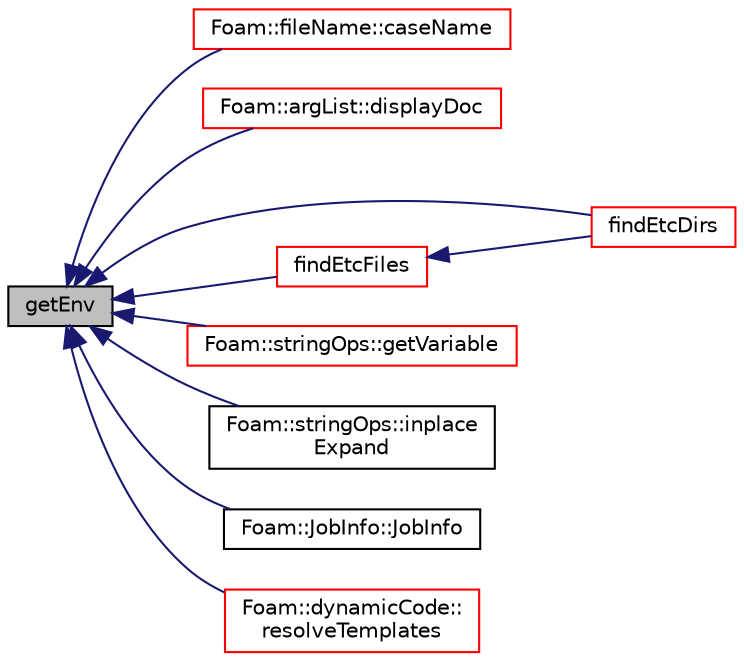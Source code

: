 digraph "getEnv"
{
  bgcolor="transparent";
  edge [fontname="Helvetica",fontsize="10",labelfontname="Helvetica",labelfontsize="10"];
  node [fontname="Helvetica",fontsize="10",shape=record];
  rankdir="LR";
  Node104102 [label="getEnv",height=0.2,width=0.4,color="black", fillcolor="grey75", style="filled", fontcolor="black"];
  Node104102 -> Node104103 [dir="back",color="midnightblue",fontsize="10",style="solid",fontname="Helvetica"];
  Node104103 [label="Foam::fileName::caseName",height=0.2,width=0.4,color="red",URL="$a29541.html#a292efb0bc1cca4508df69142020aa88e",tooltip="Return file name (part beyond last /), subsitute for FOAM_CASE. "];
  Node104102 -> Node104107 [dir="back",color="midnightblue",fontsize="10",style="solid",fontname="Helvetica"];
  Node104107 [label="Foam::argList::displayDoc",height=0.2,width=0.4,color="red",URL="$a27769.html#a9b27b732ab8af61a9511f20b6d3c5abc",tooltip="Display documentation in browser. "];
  Node104102 -> Node104112 [dir="back",color="midnightblue",fontsize="10",style="solid",fontname="Helvetica"];
  Node104112 [label="findEtcDirs",height=0.2,width=0.4,color="red",URL="$a21851.html#aae55065d1881e7454fd54bdc87b58f3c",tooltip="Search for directories from user/group/shipped directories. "];
  Node104102 -> Node104119 [dir="back",color="midnightblue",fontsize="10",style="solid",fontname="Helvetica"];
  Node104119 [label="findEtcFiles",height=0.2,width=0.4,color="red",URL="$a21851.html#aab73bb2c46692e2e11dd7364556cd3c5",tooltip="Search for files from user/group/shipped directories. "];
  Node104119 -> Node104112 [dir="back",color="midnightblue",fontsize="10",style="solid",fontname="Helvetica"];
  Node104102 -> Node105357 [dir="back",color="midnightblue",fontsize="10",style="solid",fontname="Helvetica"];
  Node105357 [label="Foam::stringOps::getVariable",height=0.2,width=0.4,color="red",URL="$a21898.html#a0b683838814d3a93044a72f190d693ed",tooltip="Get dictionary or (optionally) environment variable. "];
  Node104102 -> Node106016 [dir="back",color="midnightblue",fontsize="10",style="solid",fontname="Helvetica"];
  Node106016 [label="Foam::stringOps::inplace\lExpand",height=0.2,width=0.4,color="black",URL="$a21898.html#acf28515a524dac1a611d026b20698fb6",tooltip="Expand initial tildes and all occurences of environment variables. "];
  Node104102 -> Node106017 [dir="back",color="midnightblue",fontsize="10",style="solid",fontname="Helvetica"];
  Node106017 [label="Foam::JobInfo::JobInfo",height=0.2,width=0.4,color="black",URL="$a27801.html#a37755ec761ec7d5d5d4b23a980f78097",tooltip="Construct null. "];
  Node104102 -> Node106010 [dir="back",color="midnightblue",fontsize="10",style="solid",fontname="Helvetica"];
  Node106010 [label="Foam::dynamicCode::\lresolveTemplates",height=0.2,width=0.4,color="red",URL="$a27189.html#a7056029919f25a2d23e9913df26223d9",tooltip="Resolve code-templates via the codeTemplateEnvName. "];
}
